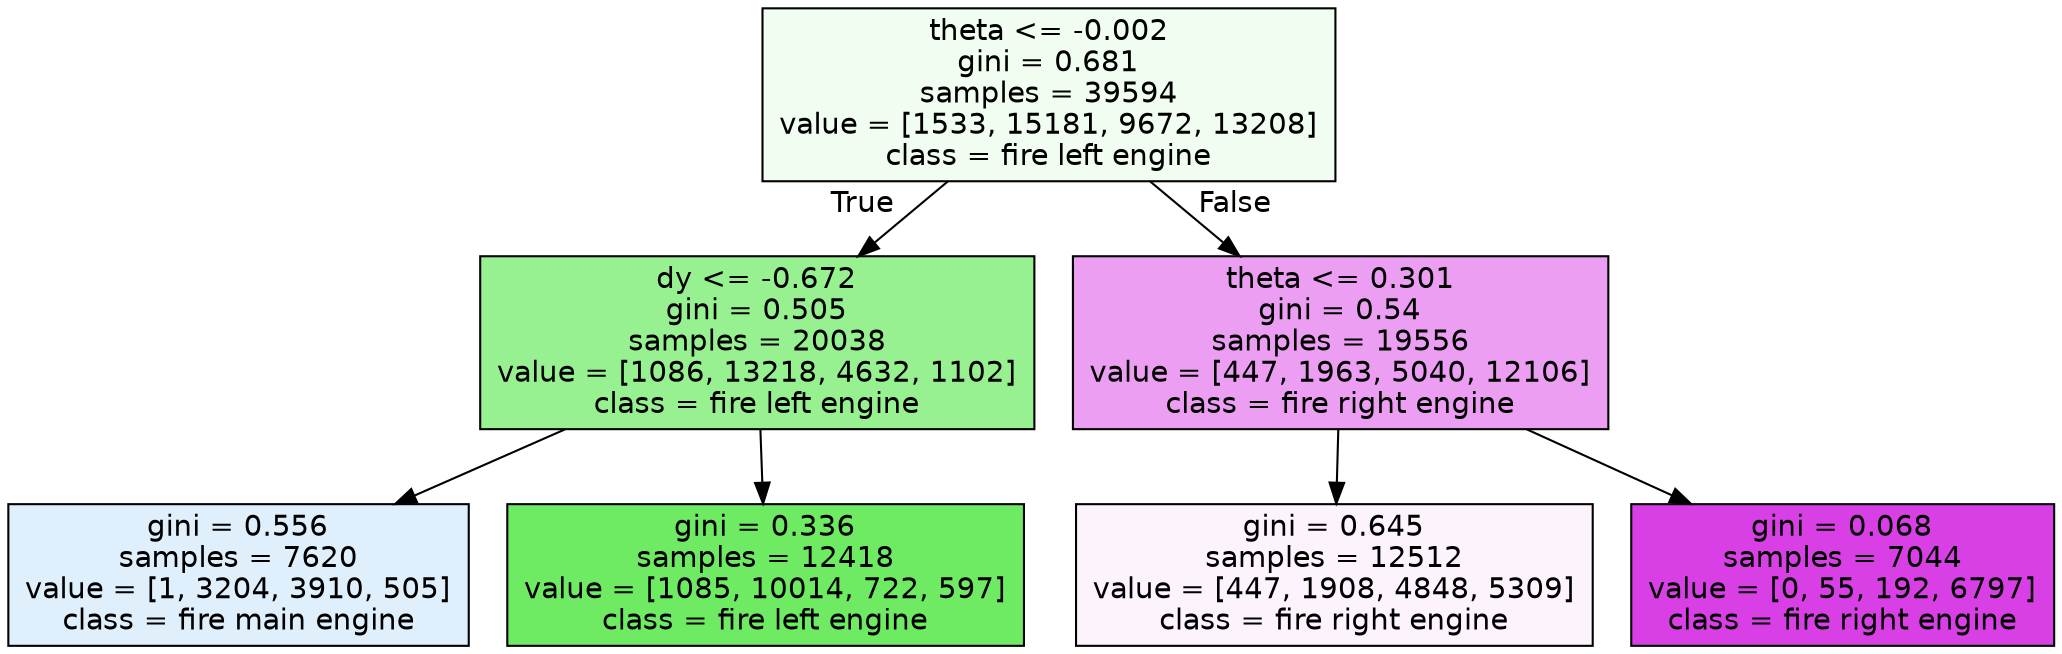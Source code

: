 digraph Tree {
node [shape=box, style="filled", color="black", fontname="helvetica"] ;
edge [fontname="helvetica"] ;
0 [label="theta <= -0.002\ngini = 0.681\nsamples = 39594\nvalue = [1533, 15181, 9672, 13208]\nclass = fire left engine", fillcolor="#f1fdf0"] ;
1 [label="dy <= -0.672\ngini = 0.505\nsamples = 20038\nvalue = [1086, 13218, 4632, 1102]\nclass = fire left engine", fillcolor="#98f191"] ;
0 -> 1 [labeldistance=2.5, labelangle=45, headlabel="True"] ;
2 [label="gini = 0.556\nsamples = 7620\nvalue = [1, 3204, 3910, 505]\nclass = fire main engine", fillcolor="#dfeffb"] ;
1 -> 2 ;
3 [label="gini = 0.336\nsamples = 12418\nvalue = [1085, 10014, 722, 597]\nclass = fire left engine", fillcolor="#6eeb63"] ;
1 -> 3 ;
4 [label="theta <= 0.301\ngini = 0.54\nsamples = 19556\nvalue = [447, 1963, 5040, 12106]\nclass = fire right engine", fillcolor="#ec9ff2"] ;
0 -> 4 [labeldistance=2.5, labelangle=-45, headlabel="False"] ;
5 [label="gini = 0.645\nsamples = 12512\nvalue = [447, 1908, 4848, 5309]\nclass = fire right engine", fillcolor="#fdf3fd"] ;
4 -> 5 ;
6 [label="gini = 0.068\nsamples = 7044\nvalue = [0, 55, 192, 6797]\nclass = fire right engine", fillcolor="#d840e6"] ;
4 -> 6 ;
}
